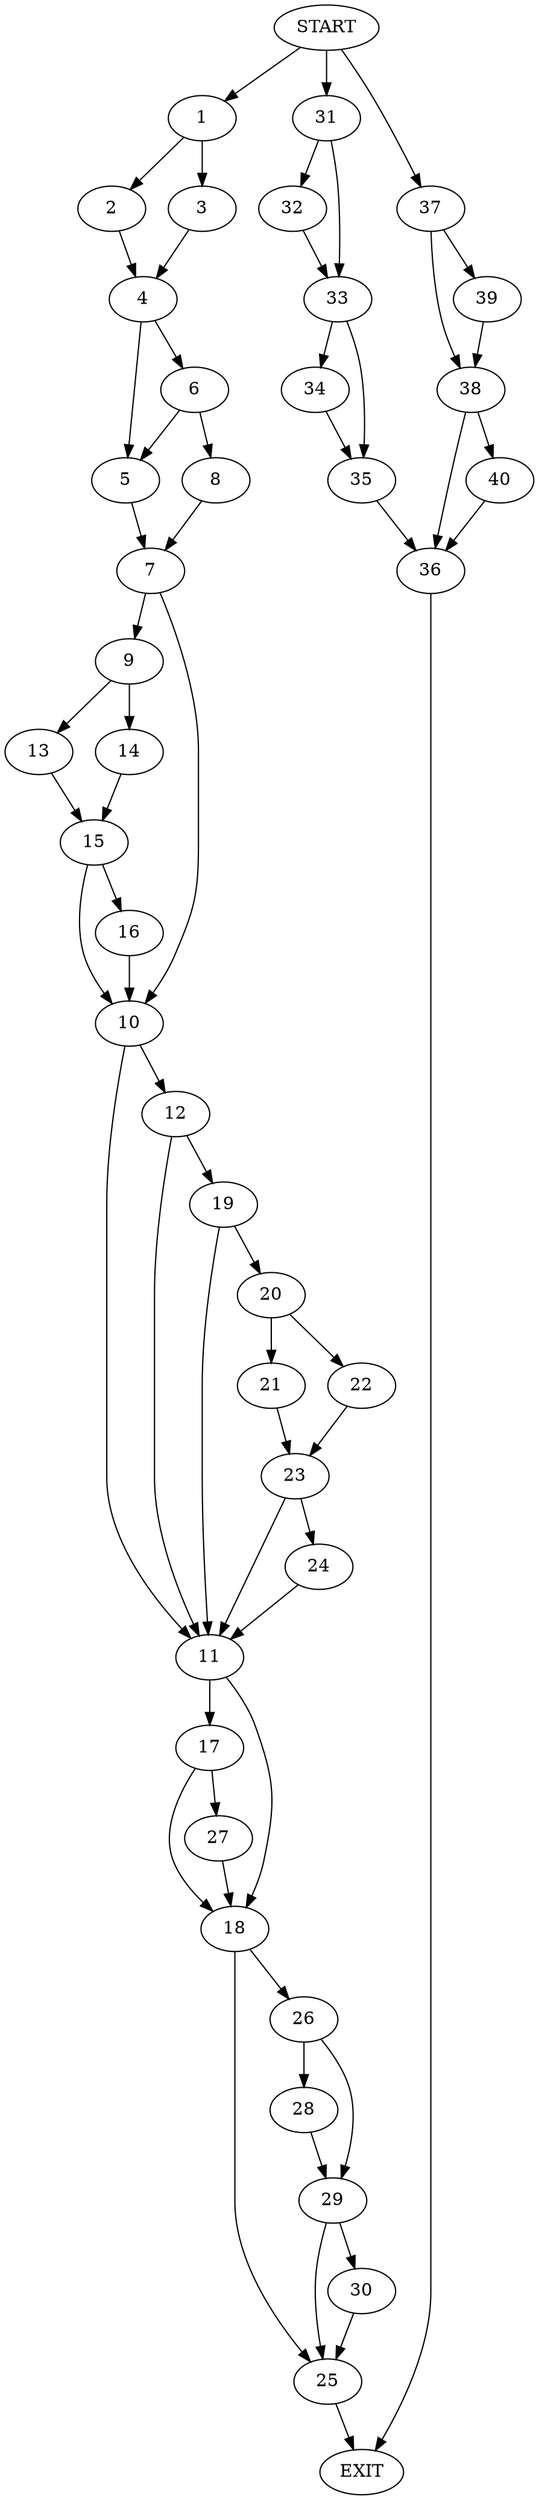 digraph {
0 [label="START"]
41 [label="EXIT"]
0 -> 1
1 -> 2
1 -> 3
3 -> 4
2 -> 4
4 -> 5
4 -> 6
5 -> 7
6 -> 5
6 -> 8
8 -> 7
7 -> 9
7 -> 10
10 -> 11
10 -> 12
9 -> 13
9 -> 14
13 -> 15
14 -> 15
15 -> 10
15 -> 16
16 -> 10
11 -> 17
11 -> 18
12 -> 11
12 -> 19
19 -> 11
19 -> 20
20 -> 21
20 -> 22
21 -> 23
22 -> 23
23 -> 11
23 -> 24
24 -> 11
18 -> 25
18 -> 26
17 -> 27
17 -> 18
27 -> 18
26 -> 28
26 -> 29
25 -> 41
28 -> 29
29 -> 25
29 -> 30
30 -> 25
0 -> 31
31 -> 32
31 -> 33
33 -> 34
33 -> 35
32 -> 33
35 -> 36
34 -> 35
36 -> 41
0 -> 37
37 -> 38
37 -> 39
38 -> 36
38 -> 40
39 -> 38
40 -> 36
}
